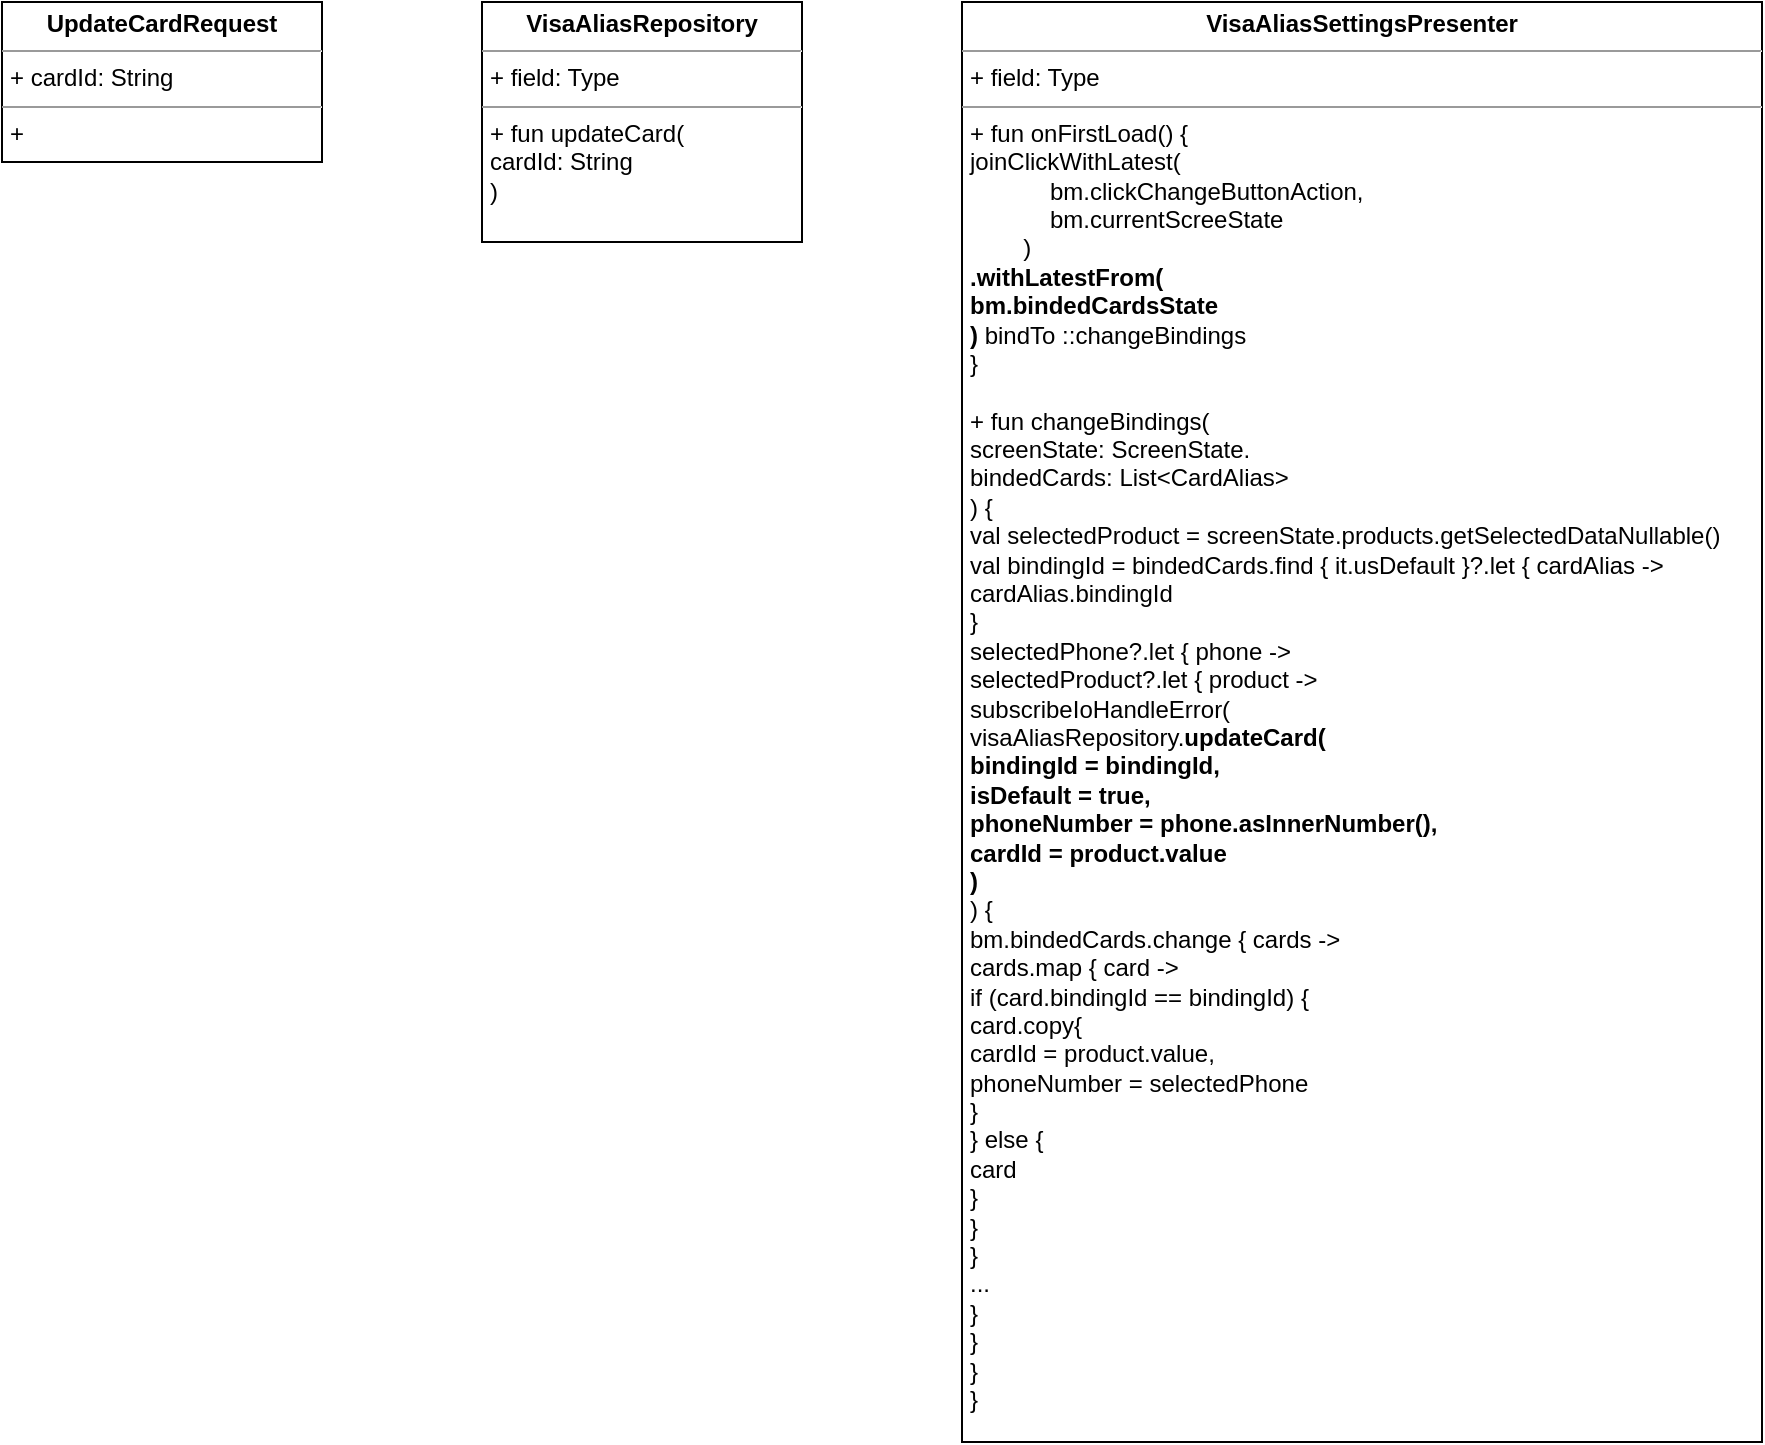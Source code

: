 <mxfile version="16.6.3" type="github">
  <diagram id="zOKrXsVMdp97Tz4ENPlp" name="Page-1">
    <mxGraphModel dx="728" dy="492" grid="1" gridSize="10" guides="1" tooltips="1" connect="1" arrows="1" fold="1" page="1" pageScale="1" pageWidth="827" pageHeight="1169" math="0" shadow="0">
      <root>
        <mxCell id="0" />
        <mxCell id="1" parent="0" />
        <mxCell id="4zdMlZ7dndSYQF3rtPdd-1" value="&lt;p style=&quot;margin: 0px ; margin-top: 4px ; text-align: center&quot;&gt;&lt;b&gt;UpdateCardRequest&lt;/b&gt;&lt;/p&gt;&lt;hr size=&quot;1&quot;&gt;&lt;p style=&quot;margin: 0px ; margin-left: 4px&quot;&gt;+ cardId: String&lt;/p&gt;&lt;hr size=&quot;1&quot;&gt;&lt;p style=&quot;margin: 0px ; margin-left: 4px&quot;&gt;+ &lt;br&gt;&lt;/p&gt;" style="verticalAlign=top;align=left;overflow=fill;fontSize=12;fontFamily=Helvetica;html=1;" vertex="1" parent="1">
          <mxGeometry x="80" y="80" width="160" height="80" as="geometry" />
        </mxCell>
        <mxCell id="4zdMlZ7dndSYQF3rtPdd-2" value="&lt;p style=&quot;margin: 0px ; margin-top: 4px ; text-align: center&quot;&gt;&lt;b&gt;VisaAliasRepository&lt;/b&gt;&lt;/p&gt;&lt;hr size=&quot;1&quot;&gt;&lt;p style=&quot;margin: 0px ; margin-left: 4px&quot;&gt;+ field: Type&lt;/p&gt;&lt;hr size=&quot;1&quot;&gt;&lt;p style=&quot;margin: 0px ; margin-left: 4px&quot;&gt;+ fun updateCard(&lt;/p&gt;&lt;p style=&quot;margin: 0px ; margin-left: 4px&quot;&gt;cardId: String&lt;br&gt;&lt;/p&gt;&lt;p style=&quot;margin: 0px ; margin-left: 4px&quot;&gt;)&lt;/p&gt;" style="verticalAlign=top;align=left;overflow=fill;fontSize=12;fontFamily=Helvetica;html=1;" vertex="1" parent="1">
          <mxGeometry x="320" y="80" width="160" height="120" as="geometry" />
        </mxCell>
        <mxCell id="4zdMlZ7dndSYQF3rtPdd-3" value="&lt;p style=&quot;margin: 0px ; margin-top: 4px ; text-align: center&quot;&gt;&lt;b&gt;VisaAliasSettingsPresenter&lt;/b&gt;&lt;/p&gt;&lt;hr size=&quot;1&quot;&gt;&lt;p style=&quot;margin: 0px ; margin-left: 4px&quot;&gt;+ field: Type&lt;/p&gt;&lt;hr size=&quot;1&quot;&gt;&lt;p style=&quot;margin: 0px ; margin-left: 4px&quot;&gt;+ fun onFirstLoad() {&lt;/p&gt;&lt;p style=&quot;margin: 0px ; margin-left: 4px&quot;&gt;joinClickWithLatest(&lt;br&gt;&amp;nbsp;&amp;nbsp;&amp;nbsp;&amp;nbsp;&amp;nbsp;&amp;nbsp;&amp;nbsp;&amp;nbsp;&amp;nbsp;&amp;nbsp;&amp;nbsp; bm.clickChangeButtonAction,&lt;br&gt;&amp;nbsp;&amp;nbsp;&amp;nbsp;&amp;nbsp;&amp;nbsp;&amp;nbsp;&amp;nbsp;&amp;nbsp;&amp;nbsp;&amp;nbsp;&amp;nbsp; bm.currentScreeState&lt;br&gt;&amp;nbsp;&amp;nbsp;&amp;nbsp;&amp;nbsp;&amp;nbsp;&amp;nbsp;&amp;nbsp; )&lt;/p&gt;&lt;p style=&quot;margin: 0px ; margin-left: 4px&quot;&gt;&lt;b&gt;.withLatestFrom(&lt;/b&gt;&lt;/p&gt;&lt;p style=&quot;margin: 0px ; margin-left: 4px&quot;&gt;&lt;b&gt;bm.bindedCardsState&lt;br&gt;&lt;/b&gt;&lt;/p&gt;&lt;p style=&quot;margin: 0px ; margin-left: 4px&quot;&gt;&lt;b&gt;)&lt;/b&gt; bindTo ::changeBindings&lt;br&gt;&lt;/p&gt;&lt;p style=&quot;margin: 0px ; margin-left: 4px&quot;&gt;}&lt;/p&gt;&lt;p style=&quot;margin: 0px ; margin-left: 4px&quot;&gt;&lt;br&gt;&lt;/p&gt;&lt;p style=&quot;margin: 0px ; margin-left: 4px&quot;&gt;+ fun changeBindings(&lt;/p&gt;&lt;p style=&quot;margin: 0px ; margin-left: 4px&quot;&gt;screenState: ScreenState.&lt;/p&gt;&lt;p style=&quot;margin: 0px ; margin-left: 4px&quot;&gt;bindedCards: List&amp;lt;CardAlias&amp;gt;&lt;br&gt;&lt;/p&gt;&lt;p style=&quot;margin: 0px ; margin-left: 4px&quot;&gt;) {&lt;/p&gt;&lt;p style=&quot;margin: 0px ; margin-left: 4px&quot;&gt;val selectedProduct = screenState.products.getSelectedDataNullable()&lt;/p&gt;&lt;p style=&quot;margin: 0px ; margin-left: 4px&quot;&gt;val bindingId = bindedCards.find { it.usDefault }?.let { cardAlias -&amp;gt;&lt;br&gt;&lt;/p&gt;&lt;p style=&quot;margin: 0px ; margin-left: 4px&quot;&gt;cardAlias.bindingId&lt;br&gt;&lt;/p&gt;&lt;p style=&quot;margin: 0px ; margin-left: 4px&quot;&gt;}&lt;br&gt;&lt;/p&gt;&lt;p style=&quot;margin: 0px ; margin-left: 4px&quot;&gt;selectedPhone?.let { phone -&amp;gt;&lt;br&gt;&lt;/p&gt;&lt;p style=&quot;margin: 0px ; margin-left: 4px&quot;&gt;selectedProduct?.let { product -&amp;gt;&lt;br&gt;&lt;/p&gt;&lt;p style=&quot;margin: 0px ; margin-left: 4px&quot;&gt;subscribeIoHandleError(&lt;/p&gt;&lt;p style=&quot;margin: 0px ; margin-left: 4px&quot;&gt;visaAliasRepository.&lt;b&gt;updateCard(&lt;/b&gt;&lt;/p&gt;&lt;p style=&quot;margin: 0px ; margin-left: 4px&quot;&gt;&lt;b&gt;bindingId = bindingId,&lt;/b&gt;&lt;/p&gt;&lt;p style=&quot;margin: 0px ; margin-left: 4px&quot;&gt;&lt;b&gt;isDefault = true,&lt;/b&gt;&lt;/p&gt;&lt;p style=&quot;margin: 0px ; margin-left: 4px&quot;&gt;&lt;b&gt;phoneNumber = phone.asInnerNumber(),&lt;/b&gt;&lt;/p&gt;&lt;p style=&quot;margin: 0px ; margin-left: 4px&quot;&gt;&lt;b&gt;cardId = product.value&lt;br&gt;&lt;/b&gt;&lt;/p&gt;&lt;p style=&quot;margin: 0px ; margin-left: 4px&quot;&gt;&lt;b&gt;)&lt;/b&gt;&lt;br&gt;&lt;/p&gt;&lt;p style=&quot;margin: 0px ; margin-left: 4px&quot;&gt;) {&lt;/p&gt;&lt;p style=&quot;margin: 0px ; margin-left: 4px&quot;&gt;bm.bindedCards.change { cards -&amp;gt;&lt;br&gt;&lt;/p&gt;&lt;p style=&quot;margin: 0px ; margin-left: 4px&quot;&gt;cards.map { card -&amp;gt;&lt;br&gt;&lt;/p&gt;&lt;p style=&quot;margin: 0px ; margin-left: 4px&quot;&gt;if (card.bindingId == bindingId) {&lt;/p&gt;&lt;p style=&quot;margin: 0px ; margin-left: 4px&quot;&gt;card.copy{&lt;/p&gt;&lt;p style=&quot;margin: 0px ; margin-left: 4px&quot;&gt;cardId = product.value,&lt;/p&gt;&lt;p style=&quot;margin: 0px ; margin-left: 4px&quot;&gt;phoneNumber = selectedPhone&lt;br&gt;&lt;/p&gt;&lt;p style=&quot;margin: 0px ; margin-left: 4px&quot;&gt;}&lt;br&gt;&lt;/p&gt;&lt;p style=&quot;margin: 0px ; margin-left: 4px&quot;&gt;} else {&lt;/p&gt;&lt;p style=&quot;margin: 0px ; margin-left: 4px&quot;&gt;card&lt;br&gt;&lt;/p&gt;&lt;p style=&quot;margin: 0px ; margin-left: 4px&quot;&gt;}&lt;br&gt;&lt;/p&gt;&lt;p style=&quot;margin: 0px ; margin-left: 4px&quot;&gt;}&lt;br&gt;&lt;/p&gt;&lt;p style=&quot;margin: 0px ; margin-left: 4px&quot;&gt;}&lt;br&gt;&lt;/p&gt;&lt;p style=&quot;margin: 0px ; margin-left: 4px&quot;&gt;...&lt;br&gt;&lt;/p&gt;&lt;p style=&quot;margin: 0px ; margin-left: 4px&quot;&gt;}&lt;br&gt;&lt;/p&gt;&lt;p style=&quot;margin: 0px ; margin-left: 4px&quot;&gt;}&lt;br&gt;&lt;/p&gt;&lt;p style=&quot;margin: 0px ; margin-left: 4px&quot;&gt;}&lt;br&gt;&lt;/p&gt;&lt;p style=&quot;margin: 0px ; margin-left: 4px&quot;&gt;}&lt;br&gt;&lt;/p&gt;" style="verticalAlign=top;align=left;overflow=fill;fontSize=12;fontFamily=Helvetica;html=1;" vertex="1" parent="1">
          <mxGeometry x="560" y="80" width="400" height="720" as="geometry" />
        </mxCell>
      </root>
    </mxGraphModel>
  </diagram>
</mxfile>
